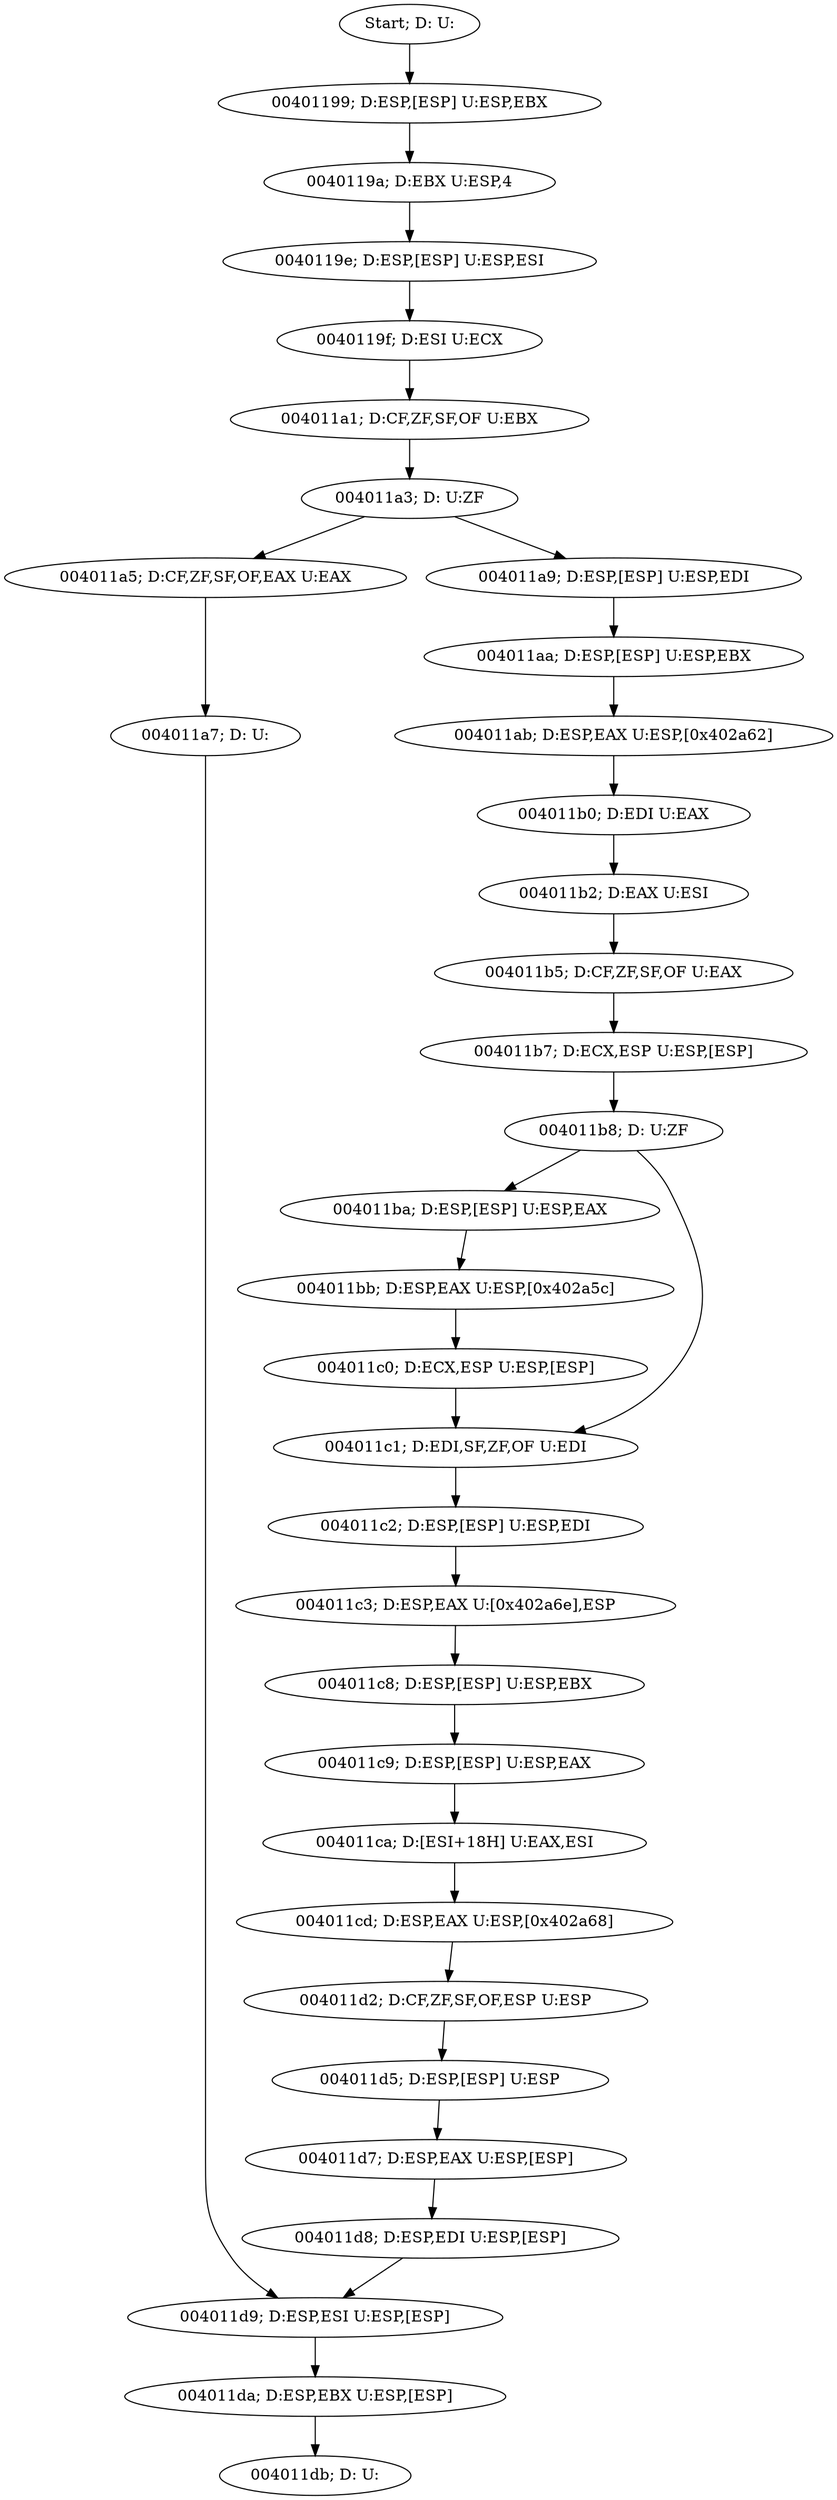 digraph {
	n0 [label="Start; D: U:"]
	n1 [label="00401199; D:ESP,[ESP] U:ESP,EBX"]
	n2 [label="0040119a; D:EBX U:ESP,4"]
	n3 [label="0040119e; D:ESP,[ESP] U:ESP,ESI"]
	n4 [label="0040119f; D:ESI U:ECX"]
	n5 [label="004011a1; D:CF,ZF,SF,OF U:EBX"]
	n6 [label="004011a3; D: U:ZF"]
	n7 [label="004011a5; D:CF,ZF,SF,OF,EAX U:EAX"]
	n8 [label="004011a7; D: U:"]
	n9 [label="004011a9; D:ESP,[ESP] U:ESP,EDI"]
	n10 [label="004011aa; D:ESP,[ESP] U:ESP,EBX"]
	n11 [label="004011ab; D:ESP,EAX U:ESP,[0x402a62]"]
	n12 [label="004011b0; D:EDI U:EAX"]
	n13 [label="004011b2; D:EAX U:ESI"]
	n14 [label="004011b5; D:CF,ZF,SF,OF U:EAX"]
	n15 [label="004011b7; D:ECX,ESP U:ESP,[ESP]"]
	n16 [label="004011b8; D: U:ZF"]
	n17 [label="004011ba; D:ESP,[ESP] U:ESP,EAX"]
	n18 [label="004011bb; D:ESP,EAX U:ESP,[0x402a5c]"]
	n19 [label="004011c0; D:ECX,ESP U:ESP,[ESP]"]
	n20 [label="004011c1; D:EDI,SF,ZF,OF U:EDI"]
	n21 [label="004011c2; D:ESP,[ESP] U:ESP,EDI"]
	n22 [label="004011c3; D:ESP,EAX U:[0x402a6e],ESP"]
	n23 [label="004011c8; D:ESP,[ESP] U:ESP,EBX"]
	n24 [label="004011c9; D:ESP,[ESP] U:ESP,EAX"]
	n25 [label="004011ca; D:[ESI+18H] U:EAX,ESI"]
	n26 [label="004011cd; D:ESP,EAX U:ESP,[0x402a68]"]
	n27 [label="004011d2; D:CF,ZF,SF,OF,ESP U:ESP"]
	n28 [label="004011d5; D:ESP,[ESP] U:ESP"]
	n29 [label="004011d7; D:ESP,EAX U:ESP,[ESP]"]
	n30 [label="004011d8; D:ESP,EDI U:ESP,[ESP]"]
	n31 [label="004011d9; D:ESP,ESI U:ESP,[ESP]"]
	n32 [label="004011da; D:ESP,EBX U:ESP,[ESP]"]
	n33 [label="004011db; D: U:"]

	n0 -> n1
	n1 -> n2
	n2 -> n3
	n3 -> n4
	n4 -> n5
	n5 -> n6
	n6 -> n7
	n6 -> n9
	n7 -> n8
	n8 -> n31
	n9 -> n10
	n10 -> n11
	n11 -> n12
	n12 -> n13
	n13 -> n14
	n14 -> n15
	n15 -> n16
	n16 -> n17
	n16 -> n20
	n17 -> n18
	n18 -> n19
	n19 -> n20
	n20 -> n21
	n21 -> n22
	n22 -> n23
	n23 -> n24
	n24 -> n25
	n25 -> n26
	n26 -> n27
	n27 -> n28
	n28 -> n29
	n29 -> n30
	n30 -> n31
	n31 -> n32
	n32 -> n33

}